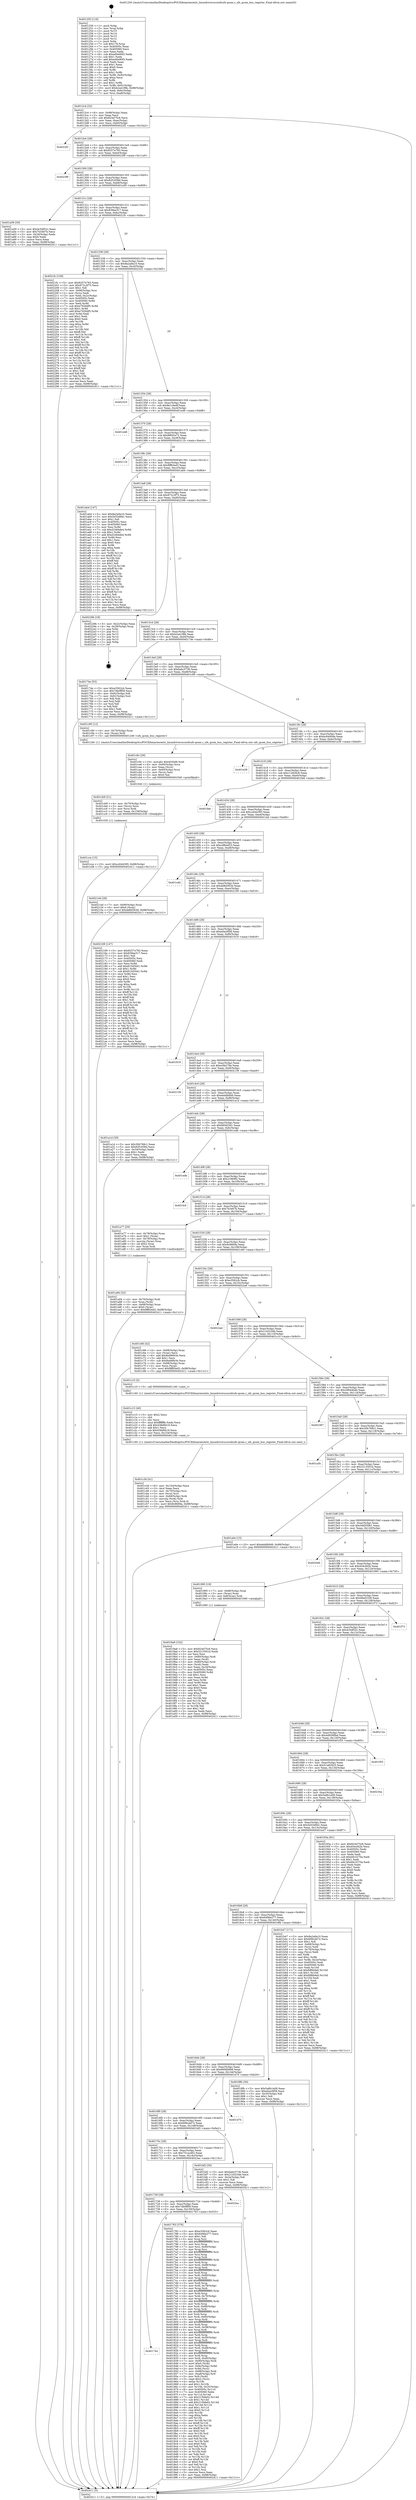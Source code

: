 digraph "0x401250" {
  label = "0x401250 (/mnt/c/Users/mathe/Desktop/tcc/POCII/binaries/extr_linuxdriversscsiufsufs-qcom.c_ufs_qcom_bus_register_Final-ollvm.out::main(0))"
  labelloc = "t"
  node[shape=record]

  Entry [label="",width=0.3,height=0.3,shape=circle,fillcolor=black,style=filled]
  "0x4012c4" [label="{
     0x4012c4 [32]\l
     | [instrs]\l
     &nbsp;&nbsp;0x4012c4 \<+6\>: mov -0x98(%rbp),%eax\l
     &nbsp;&nbsp;0x4012ca \<+2\>: mov %eax,%ecx\l
     &nbsp;&nbsp;0x4012cc \<+6\>: sub $0x824d75c6,%ecx\l
     &nbsp;&nbsp;0x4012d2 \<+6\>: mov %eax,-0xac(%rbp)\l
     &nbsp;&nbsp;0x4012d8 \<+6\>: mov %ecx,-0xb0(%rbp)\l
     &nbsp;&nbsp;0x4012de \<+6\>: je 00000000004022f2 \<main+0x10a2\>\l
  }"]
  "0x4022f2" [label="{
     0x4022f2\l
  }", style=dashed]
  "0x4012e4" [label="{
     0x4012e4 [28]\l
     | [instrs]\l
     &nbsp;&nbsp;0x4012e4 \<+5\>: jmp 00000000004012e9 \<main+0x99\>\l
     &nbsp;&nbsp;0x4012e9 \<+6\>: mov -0xac(%rbp),%eax\l
     &nbsp;&nbsp;0x4012ef \<+5\>: sub $0x8257e783,%eax\l
     &nbsp;&nbsp;0x4012f4 \<+6\>: mov %eax,-0xb4(%rbp)\l
     &nbsp;&nbsp;0x4012fa \<+6\>: je 00000000004023f9 \<main+0x11a9\>\l
  }"]
  Exit [label="",width=0.3,height=0.3,shape=circle,fillcolor=black,style=filled,peripheries=2]
  "0x4023f9" [label="{
     0x4023f9\l
  }", style=dashed]
  "0x401300" [label="{
     0x401300 [28]\l
     | [instrs]\l
     &nbsp;&nbsp;0x401300 \<+5\>: jmp 0000000000401305 \<main+0xb5\>\l
     &nbsp;&nbsp;0x401305 \<+6\>: mov -0xac(%rbp),%eax\l
     &nbsp;&nbsp;0x40130b \<+5\>: sub $0x82f1658d,%eax\l
     &nbsp;&nbsp;0x401310 \<+6\>: mov %eax,-0xb8(%rbp)\l
     &nbsp;&nbsp;0x401316 \<+6\>: je 0000000000401a59 \<main+0x809\>\l
  }"]
  "0x401cce" [label="{
     0x401cce [15]\l
     | [instrs]\l
     &nbsp;&nbsp;0x401cce \<+10\>: movl $0xcc644395,-0x98(%rbp)\l
     &nbsp;&nbsp;0x401cd8 \<+5\>: jmp 0000000000402411 \<main+0x11c1\>\l
  }"]
  "0x401a59" [label="{
     0x401a59 [30]\l
     | [instrs]\l
     &nbsp;&nbsp;0x401a59 \<+5\>: mov $0x4c5df52c,%eax\l
     &nbsp;&nbsp;0x401a5e \<+5\>: mov $0x7b3467b,%ecx\l
     &nbsp;&nbsp;0x401a63 \<+3\>: mov -0x34(%rbp),%edx\l
     &nbsp;&nbsp;0x401a66 \<+3\>: cmp $0x0,%edx\l
     &nbsp;&nbsp;0x401a69 \<+3\>: cmove %ecx,%eax\l
     &nbsp;&nbsp;0x401a6c \<+6\>: mov %eax,-0x98(%rbp)\l
     &nbsp;&nbsp;0x401a72 \<+5\>: jmp 0000000000402411 \<main+0x11c1\>\l
  }"]
  "0x40131c" [label="{
     0x40131c [28]\l
     | [instrs]\l
     &nbsp;&nbsp;0x40131c \<+5\>: jmp 0000000000401321 \<main+0xd1\>\l
     &nbsp;&nbsp;0x401321 \<+6\>: mov -0xac(%rbp),%eax\l
     &nbsp;&nbsp;0x401327 \<+5\>: sub $0x839ee317,%eax\l
     &nbsp;&nbsp;0x40132c \<+6\>: mov %eax,-0xbc(%rbp)\l
     &nbsp;&nbsp;0x401332 \<+6\>: je 00000000004021fc \<main+0xfac\>\l
  }"]
  "0x401cb9" [label="{
     0x401cb9 [21]\l
     | [instrs]\l
     &nbsp;&nbsp;0x401cb9 \<+4\>: mov -0x70(%rbp),%rcx\l
     &nbsp;&nbsp;0x401cbd \<+3\>: mov (%rcx),%rcx\l
     &nbsp;&nbsp;0x401cc0 \<+3\>: mov %rcx,%rdi\l
     &nbsp;&nbsp;0x401cc3 \<+6\>: mov %eax,-0x158(%rbp)\l
     &nbsp;&nbsp;0x401cc9 \<+5\>: call 0000000000401030 \<free@plt\>\l
     | [calls]\l
     &nbsp;&nbsp;0x401030 \{1\} (unknown)\l
  }"]
  "0x4021fc" [label="{
     0x4021fc [159]\l
     | [instrs]\l
     &nbsp;&nbsp;0x4021fc \<+5\>: mov $0x8257e783,%eax\l
     &nbsp;&nbsp;0x402201 \<+5\>: mov $0x972c3f75,%ecx\l
     &nbsp;&nbsp;0x402206 \<+2\>: mov $0x1,%dl\l
     &nbsp;&nbsp;0x402208 \<+7\>: mov -0x90(%rbp),%rsi\l
     &nbsp;&nbsp;0x40220f \<+2\>: mov (%rsi),%edi\l
     &nbsp;&nbsp;0x402211 \<+3\>: mov %edi,-0x2c(%rbp)\l
     &nbsp;&nbsp;0x402214 \<+7\>: mov 0x40505c,%edi\l
     &nbsp;&nbsp;0x40221b \<+8\>: mov 0x405060,%r8d\l
     &nbsp;&nbsp;0x402223 \<+3\>: mov %edi,%r9d\l
     &nbsp;&nbsp;0x402226 \<+7\>: sub $0xe7926df5,%r9d\l
     &nbsp;&nbsp;0x40222d \<+4\>: sub $0x1,%r9d\l
     &nbsp;&nbsp;0x402231 \<+7\>: add $0xe7926df5,%r9d\l
     &nbsp;&nbsp;0x402238 \<+4\>: imul %r9d,%edi\l
     &nbsp;&nbsp;0x40223c \<+3\>: and $0x1,%edi\l
     &nbsp;&nbsp;0x40223f \<+3\>: cmp $0x0,%edi\l
     &nbsp;&nbsp;0x402242 \<+4\>: sete %r10b\l
     &nbsp;&nbsp;0x402246 \<+4\>: cmp $0xa,%r8d\l
     &nbsp;&nbsp;0x40224a \<+4\>: setl %r11b\l
     &nbsp;&nbsp;0x40224e \<+3\>: mov %r10b,%bl\l
     &nbsp;&nbsp;0x402251 \<+3\>: xor $0xff,%bl\l
     &nbsp;&nbsp;0x402254 \<+3\>: mov %r11b,%r14b\l
     &nbsp;&nbsp;0x402257 \<+4\>: xor $0xff,%r14b\l
     &nbsp;&nbsp;0x40225b \<+3\>: xor $0x1,%dl\l
     &nbsp;&nbsp;0x40225e \<+3\>: mov %bl,%r15b\l
     &nbsp;&nbsp;0x402261 \<+4\>: and $0xff,%r15b\l
     &nbsp;&nbsp;0x402265 \<+3\>: and %dl,%r10b\l
     &nbsp;&nbsp;0x402268 \<+3\>: mov %r14b,%r12b\l
     &nbsp;&nbsp;0x40226b \<+4\>: and $0xff,%r12b\l
     &nbsp;&nbsp;0x40226f \<+3\>: and %dl,%r11b\l
     &nbsp;&nbsp;0x402272 \<+3\>: or %r10b,%r15b\l
     &nbsp;&nbsp;0x402275 \<+3\>: or %r11b,%r12b\l
     &nbsp;&nbsp;0x402278 \<+3\>: xor %r12b,%r15b\l
     &nbsp;&nbsp;0x40227b \<+3\>: or %r14b,%bl\l
     &nbsp;&nbsp;0x40227e \<+3\>: xor $0xff,%bl\l
     &nbsp;&nbsp;0x402281 \<+3\>: or $0x1,%dl\l
     &nbsp;&nbsp;0x402284 \<+2\>: and %dl,%bl\l
     &nbsp;&nbsp;0x402286 \<+3\>: or %bl,%r15b\l
     &nbsp;&nbsp;0x402289 \<+4\>: test $0x1,%r15b\l
     &nbsp;&nbsp;0x40228d \<+3\>: cmovne %ecx,%eax\l
     &nbsp;&nbsp;0x402290 \<+6\>: mov %eax,-0x98(%rbp)\l
     &nbsp;&nbsp;0x402296 \<+5\>: jmp 0000000000402411 \<main+0x11c1\>\l
  }"]
  "0x401338" [label="{
     0x401338 [28]\l
     | [instrs]\l
     &nbsp;&nbsp;0x401338 \<+5\>: jmp 000000000040133d \<main+0xed\>\l
     &nbsp;&nbsp;0x40133d \<+6\>: mov -0xac(%rbp),%eax\l
     &nbsp;&nbsp;0x401343 \<+5\>: sub $0x8a2a9a10,%eax\l
     &nbsp;&nbsp;0x401348 \<+6\>: mov %eax,-0xc0(%rbp)\l
     &nbsp;&nbsp;0x40134e \<+6\>: je 0000000000402325 \<main+0x10d5\>\l
  }"]
  "0x401c9c" [label="{
     0x401c9c [29]\l
     | [instrs]\l
     &nbsp;&nbsp;0x401c9c \<+10\>: movabs $0x4030d6,%rdi\l
     &nbsp;&nbsp;0x401ca6 \<+4\>: mov -0x60(%rbp),%rcx\l
     &nbsp;&nbsp;0x401caa \<+2\>: mov %eax,(%rcx)\l
     &nbsp;&nbsp;0x401cac \<+4\>: mov -0x60(%rbp),%rcx\l
     &nbsp;&nbsp;0x401cb0 \<+2\>: mov (%rcx),%esi\l
     &nbsp;&nbsp;0x401cb2 \<+2\>: mov $0x0,%al\l
     &nbsp;&nbsp;0x401cb4 \<+5\>: call 0000000000401040 \<printf@plt\>\l
     | [calls]\l
     &nbsp;&nbsp;0x401040 \{1\} (unknown)\l
  }"]
  "0x402325" [label="{
     0x402325\l
  }", style=dashed]
  "0x401354" [label="{
     0x401354 [28]\l
     | [instrs]\l
     &nbsp;&nbsp;0x401354 \<+5\>: jmp 0000000000401359 \<main+0x109\>\l
     &nbsp;&nbsp;0x401359 \<+6\>: mov -0xac(%rbp),%eax\l
     &nbsp;&nbsp;0x40135f \<+5\>: sub $0x8e1c6edf,%eax\l
     &nbsp;&nbsp;0x401364 \<+6\>: mov %eax,-0xc4(%rbp)\l
     &nbsp;&nbsp;0x40136a \<+6\>: je 0000000000401e48 \<main+0xbf8\>\l
  }"]
  "0x401c3d" [label="{
     0x401c3d [41]\l
     | [instrs]\l
     &nbsp;&nbsp;0x401c3d \<+6\>: mov -0x154(%rbp),%ecx\l
     &nbsp;&nbsp;0x401c43 \<+3\>: imul %eax,%ecx\l
     &nbsp;&nbsp;0x401c46 \<+4\>: mov -0x70(%rbp),%rsi\l
     &nbsp;&nbsp;0x401c4a \<+3\>: mov (%rsi),%rsi\l
     &nbsp;&nbsp;0x401c4d \<+4\>: mov -0x68(%rbp),%rdi\l
     &nbsp;&nbsp;0x401c51 \<+3\>: movslq (%rdi),%rdi\l
     &nbsp;&nbsp;0x401c54 \<+3\>: mov %ecx,(%rsi,%rdi,4)\l
     &nbsp;&nbsp;0x401c57 \<+10\>: movl $0x9c8669a,-0x98(%rbp)\l
     &nbsp;&nbsp;0x401c61 \<+5\>: jmp 0000000000402411 \<main+0x11c1\>\l
  }"]
  "0x401e48" [label="{
     0x401e48\l
  }", style=dashed]
  "0x401370" [label="{
     0x401370 [28]\l
     | [instrs]\l
     &nbsp;&nbsp;0x401370 \<+5\>: jmp 0000000000401375 \<main+0x125\>\l
     &nbsp;&nbsp;0x401375 \<+6\>: mov -0xac(%rbp),%eax\l
     &nbsp;&nbsp;0x40137b \<+5\>: sub $0x8f692a72,%eax\l
     &nbsp;&nbsp;0x401380 \<+6\>: mov %eax,-0xc8(%rbp)\l
     &nbsp;&nbsp;0x401386 \<+6\>: je 000000000040211b \<main+0xecb\>\l
  }"]
  "0x401c15" [label="{
     0x401c15 [40]\l
     | [instrs]\l
     &nbsp;&nbsp;0x401c15 \<+5\>: mov $0x2,%ecx\l
     &nbsp;&nbsp;0x401c1a \<+1\>: cltd\l
     &nbsp;&nbsp;0x401c1b \<+2\>: idiv %ecx\l
     &nbsp;&nbsp;0x401c1d \<+6\>: imul $0xfffffffe,%edx,%ecx\l
     &nbsp;&nbsp;0x401c23 \<+6\>: add $0x438d8419,%ecx\l
     &nbsp;&nbsp;0x401c29 \<+3\>: add $0x1,%ecx\l
     &nbsp;&nbsp;0x401c2c \<+6\>: sub $0x438d8419,%ecx\l
     &nbsp;&nbsp;0x401c32 \<+6\>: mov %ecx,-0x154(%rbp)\l
     &nbsp;&nbsp;0x401c38 \<+5\>: call 0000000000401160 \<next_i\>\l
     | [calls]\l
     &nbsp;&nbsp;0x401160 \{1\} (/mnt/c/Users/mathe/Desktop/tcc/POCII/binaries/extr_linuxdriversscsiufsufs-qcom.c_ufs_qcom_bus_register_Final-ollvm.out::next_i)\l
  }"]
  "0x40211b" [label="{
     0x40211b\l
  }", style=dashed]
  "0x40138c" [label="{
     0x40138c [28]\l
     | [instrs]\l
     &nbsp;&nbsp;0x40138c \<+5\>: jmp 0000000000401391 \<main+0x141\>\l
     &nbsp;&nbsp;0x401391 \<+6\>: mov -0xac(%rbp),%eax\l
     &nbsp;&nbsp;0x401397 \<+5\>: sub $0x8ff83ed3,%eax\l
     &nbsp;&nbsp;0x40139c \<+6\>: mov %eax,-0xcc(%rbp)\l
     &nbsp;&nbsp;0x4013a2 \<+6\>: je 0000000000401ab4 \<main+0x864\>\l
  }"]
  "0x401a94" [label="{
     0x401a94 [32]\l
     | [instrs]\l
     &nbsp;&nbsp;0x401a94 \<+4\>: mov -0x70(%rbp),%rdi\l
     &nbsp;&nbsp;0x401a98 \<+3\>: mov %rax,(%rdi)\l
     &nbsp;&nbsp;0x401a9b \<+4\>: mov -0x68(%rbp),%rax\l
     &nbsp;&nbsp;0x401a9f \<+6\>: movl $0x0,(%rax)\l
     &nbsp;&nbsp;0x401aa5 \<+10\>: movl $0x8ff83ed3,-0x98(%rbp)\l
     &nbsp;&nbsp;0x401aaf \<+5\>: jmp 0000000000402411 \<main+0x11c1\>\l
  }"]
  "0x401ab4" [label="{
     0x401ab4 [147]\l
     | [instrs]\l
     &nbsp;&nbsp;0x401ab4 \<+5\>: mov $0x8a2a9a10,%eax\l
     &nbsp;&nbsp;0x401ab9 \<+5\>: mov $0x5e53d9d1,%ecx\l
     &nbsp;&nbsp;0x401abe \<+2\>: mov $0x1,%dl\l
     &nbsp;&nbsp;0x401ac0 \<+7\>: mov 0x40505c,%esi\l
     &nbsp;&nbsp;0x401ac7 \<+7\>: mov 0x405060,%edi\l
     &nbsp;&nbsp;0x401ace \<+3\>: mov %esi,%r8d\l
     &nbsp;&nbsp;0x401ad1 \<+7\>: sub $0xd1b84de4,%r8d\l
     &nbsp;&nbsp;0x401ad8 \<+4\>: sub $0x1,%r8d\l
     &nbsp;&nbsp;0x401adc \<+7\>: add $0xd1b84de4,%r8d\l
     &nbsp;&nbsp;0x401ae3 \<+4\>: imul %r8d,%esi\l
     &nbsp;&nbsp;0x401ae7 \<+3\>: and $0x1,%esi\l
     &nbsp;&nbsp;0x401aea \<+3\>: cmp $0x0,%esi\l
     &nbsp;&nbsp;0x401aed \<+4\>: sete %r9b\l
     &nbsp;&nbsp;0x401af1 \<+3\>: cmp $0xa,%edi\l
     &nbsp;&nbsp;0x401af4 \<+4\>: setl %r10b\l
     &nbsp;&nbsp;0x401af8 \<+3\>: mov %r9b,%r11b\l
     &nbsp;&nbsp;0x401afb \<+4\>: xor $0xff,%r11b\l
     &nbsp;&nbsp;0x401aff \<+3\>: mov %r10b,%bl\l
     &nbsp;&nbsp;0x401b02 \<+3\>: xor $0xff,%bl\l
     &nbsp;&nbsp;0x401b05 \<+3\>: xor $0x1,%dl\l
     &nbsp;&nbsp;0x401b08 \<+3\>: mov %r11b,%r14b\l
     &nbsp;&nbsp;0x401b0b \<+4\>: and $0xff,%r14b\l
     &nbsp;&nbsp;0x401b0f \<+3\>: and %dl,%r9b\l
     &nbsp;&nbsp;0x401b12 \<+3\>: mov %bl,%r15b\l
     &nbsp;&nbsp;0x401b15 \<+4\>: and $0xff,%r15b\l
     &nbsp;&nbsp;0x401b19 \<+3\>: and %dl,%r10b\l
     &nbsp;&nbsp;0x401b1c \<+3\>: or %r9b,%r14b\l
     &nbsp;&nbsp;0x401b1f \<+3\>: or %r10b,%r15b\l
     &nbsp;&nbsp;0x401b22 \<+3\>: xor %r15b,%r14b\l
     &nbsp;&nbsp;0x401b25 \<+3\>: or %bl,%r11b\l
     &nbsp;&nbsp;0x401b28 \<+4\>: xor $0xff,%r11b\l
     &nbsp;&nbsp;0x401b2c \<+3\>: or $0x1,%dl\l
     &nbsp;&nbsp;0x401b2f \<+3\>: and %dl,%r11b\l
     &nbsp;&nbsp;0x401b32 \<+3\>: or %r11b,%r14b\l
     &nbsp;&nbsp;0x401b35 \<+4\>: test $0x1,%r14b\l
     &nbsp;&nbsp;0x401b39 \<+3\>: cmovne %ecx,%eax\l
     &nbsp;&nbsp;0x401b3c \<+6\>: mov %eax,-0x98(%rbp)\l
     &nbsp;&nbsp;0x401b42 \<+5\>: jmp 0000000000402411 \<main+0x11c1\>\l
  }"]
  "0x4013a8" [label="{
     0x4013a8 [28]\l
     | [instrs]\l
     &nbsp;&nbsp;0x4013a8 \<+5\>: jmp 00000000004013ad \<main+0x15d\>\l
     &nbsp;&nbsp;0x4013ad \<+6\>: mov -0xac(%rbp),%eax\l
     &nbsp;&nbsp;0x4013b3 \<+5\>: sub $0x972c3f75,%eax\l
     &nbsp;&nbsp;0x4013b8 \<+6\>: mov %eax,-0xd0(%rbp)\l
     &nbsp;&nbsp;0x4013be \<+6\>: je 000000000040229b \<main+0x104b\>\l
  }"]
  "0x4019a8" [label="{
     0x4019a8 [102]\l
     | [instrs]\l
     &nbsp;&nbsp;0x4019a8 \<+5\>: mov $0x824d75c6,%ecx\l
     &nbsp;&nbsp;0x4019ad \<+5\>: mov $0x3213501b,%edx\l
     &nbsp;&nbsp;0x4019b2 \<+2\>: xor %esi,%esi\l
     &nbsp;&nbsp;0x4019b4 \<+4\>: mov -0x80(%rbp),%rdi\l
     &nbsp;&nbsp;0x4019b8 \<+2\>: mov %eax,(%rdi)\l
     &nbsp;&nbsp;0x4019ba \<+4\>: mov -0x80(%rbp),%rdi\l
     &nbsp;&nbsp;0x4019be \<+2\>: mov (%rdi),%eax\l
     &nbsp;&nbsp;0x4019c0 \<+3\>: mov %eax,-0x34(%rbp)\l
     &nbsp;&nbsp;0x4019c3 \<+7\>: mov 0x40505c,%eax\l
     &nbsp;&nbsp;0x4019ca \<+8\>: mov 0x405060,%r8d\l
     &nbsp;&nbsp;0x4019d2 \<+3\>: sub $0x1,%esi\l
     &nbsp;&nbsp;0x4019d5 \<+3\>: mov %eax,%r9d\l
     &nbsp;&nbsp;0x4019d8 \<+3\>: add %esi,%r9d\l
     &nbsp;&nbsp;0x4019db \<+4\>: imul %r9d,%eax\l
     &nbsp;&nbsp;0x4019df \<+3\>: and $0x1,%eax\l
     &nbsp;&nbsp;0x4019e2 \<+3\>: cmp $0x0,%eax\l
     &nbsp;&nbsp;0x4019e5 \<+4\>: sete %r10b\l
     &nbsp;&nbsp;0x4019e9 \<+4\>: cmp $0xa,%r8d\l
     &nbsp;&nbsp;0x4019ed \<+4\>: setl %r11b\l
     &nbsp;&nbsp;0x4019f1 \<+3\>: mov %r10b,%bl\l
     &nbsp;&nbsp;0x4019f4 \<+3\>: and %r11b,%bl\l
     &nbsp;&nbsp;0x4019f7 \<+3\>: xor %r11b,%r10b\l
     &nbsp;&nbsp;0x4019fa \<+3\>: or %r10b,%bl\l
     &nbsp;&nbsp;0x4019fd \<+3\>: test $0x1,%bl\l
     &nbsp;&nbsp;0x401a00 \<+3\>: cmovne %edx,%ecx\l
     &nbsp;&nbsp;0x401a03 \<+6\>: mov %ecx,-0x98(%rbp)\l
     &nbsp;&nbsp;0x401a09 \<+5\>: jmp 0000000000402411 \<main+0x11c1\>\l
  }"]
  "0x40229b" [label="{
     0x40229b [18]\l
     | [instrs]\l
     &nbsp;&nbsp;0x40229b \<+3\>: mov -0x2c(%rbp),%eax\l
     &nbsp;&nbsp;0x40229e \<+4\>: lea -0x28(%rbp),%rsp\l
     &nbsp;&nbsp;0x4022a2 \<+1\>: pop %rbx\l
     &nbsp;&nbsp;0x4022a3 \<+2\>: pop %r12\l
     &nbsp;&nbsp;0x4022a5 \<+2\>: pop %r13\l
     &nbsp;&nbsp;0x4022a7 \<+2\>: pop %r14\l
     &nbsp;&nbsp;0x4022a9 \<+2\>: pop %r15\l
     &nbsp;&nbsp;0x4022ab \<+1\>: pop %rbp\l
     &nbsp;&nbsp;0x4022ac \<+1\>: ret\l
  }"]
  "0x4013c4" [label="{
     0x4013c4 [28]\l
     | [instrs]\l
     &nbsp;&nbsp;0x4013c4 \<+5\>: jmp 00000000004013c9 \<main+0x179\>\l
     &nbsp;&nbsp;0x4013c9 \<+6\>: mov -0xac(%rbp),%eax\l
     &nbsp;&nbsp;0x4013cf \<+5\>: sub $0xb2a41f8b,%eax\l
     &nbsp;&nbsp;0x4013d4 \<+6\>: mov %eax,-0xd4(%rbp)\l
     &nbsp;&nbsp;0x4013da \<+6\>: je 000000000040174e \<main+0x4fe\>\l
  }"]
  "0x401744" [label="{
     0x401744\l
  }", style=dashed]
  "0x40174e" [label="{
     0x40174e [53]\l
     | [instrs]\l
     &nbsp;&nbsp;0x40174e \<+5\>: mov $0xe3562cb,%eax\l
     &nbsp;&nbsp;0x401753 \<+5\>: mov $0x7db0ff59,%ecx\l
     &nbsp;&nbsp;0x401758 \<+6\>: mov -0x92(%rbp),%dl\l
     &nbsp;&nbsp;0x40175e \<+7\>: mov -0x91(%rbp),%sil\l
     &nbsp;&nbsp;0x401765 \<+3\>: mov %dl,%dil\l
     &nbsp;&nbsp;0x401768 \<+3\>: and %sil,%dil\l
     &nbsp;&nbsp;0x40176b \<+3\>: xor %sil,%dl\l
     &nbsp;&nbsp;0x40176e \<+3\>: or %dl,%dil\l
     &nbsp;&nbsp;0x401771 \<+4\>: test $0x1,%dil\l
     &nbsp;&nbsp;0x401775 \<+3\>: cmovne %ecx,%eax\l
     &nbsp;&nbsp;0x401778 \<+6\>: mov %eax,-0x98(%rbp)\l
     &nbsp;&nbsp;0x40177e \<+5\>: jmp 0000000000402411 \<main+0x11c1\>\l
  }"]
  "0x4013e0" [label="{
     0x4013e0 [28]\l
     | [instrs]\l
     &nbsp;&nbsp;0x4013e0 \<+5\>: jmp 00000000004013e5 \<main+0x195\>\l
     &nbsp;&nbsp;0x4013e5 \<+6\>: mov -0xac(%rbp),%eax\l
     &nbsp;&nbsp;0x4013eb \<+5\>: sub $0xbabc5736,%eax\l
     &nbsp;&nbsp;0x4013f0 \<+6\>: mov %eax,-0xd8(%rbp)\l
     &nbsp;&nbsp;0x4013f6 \<+6\>: je 0000000000401c90 \<main+0xa40\>\l
  }"]
  "0x402411" [label="{
     0x402411 [5]\l
     | [instrs]\l
     &nbsp;&nbsp;0x402411 \<+5\>: jmp 00000000004012c4 \<main+0x74\>\l
  }"]
  "0x401250" [label="{
     0x401250 [116]\l
     | [instrs]\l
     &nbsp;&nbsp;0x401250 \<+1\>: push %rbp\l
     &nbsp;&nbsp;0x401251 \<+3\>: mov %rsp,%rbp\l
     &nbsp;&nbsp;0x401254 \<+2\>: push %r15\l
     &nbsp;&nbsp;0x401256 \<+2\>: push %r14\l
     &nbsp;&nbsp;0x401258 \<+2\>: push %r13\l
     &nbsp;&nbsp;0x40125a \<+2\>: push %r12\l
     &nbsp;&nbsp;0x40125c \<+1\>: push %rbx\l
     &nbsp;&nbsp;0x40125d \<+7\>: sub $0x178,%rsp\l
     &nbsp;&nbsp;0x401264 \<+7\>: mov 0x40505c,%eax\l
     &nbsp;&nbsp;0x40126b \<+7\>: mov 0x405060,%ecx\l
     &nbsp;&nbsp;0x401272 \<+2\>: mov %eax,%edx\l
     &nbsp;&nbsp;0x401274 \<+6\>: sub $0xed0e90f3,%edx\l
     &nbsp;&nbsp;0x40127a \<+3\>: sub $0x1,%edx\l
     &nbsp;&nbsp;0x40127d \<+6\>: add $0xed0e90f3,%edx\l
     &nbsp;&nbsp;0x401283 \<+3\>: imul %edx,%eax\l
     &nbsp;&nbsp;0x401286 \<+3\>: and $0x1,%eax\l
     &nbsp;&nbsp;0x401289 \<+3\>: cmp $0x0,%eax\l
     &nbsp;&nbsp;0x40128c \<+4\>: sete %r8b\l
     &nbsp;&nbsp;0x401290 \<+4\>: and $0x1,%r8b\l
     &nbsp;&nbsp;0x401294 \<+7\>: mov %r8b,-0x92(%rbp)\l
     &nbsp;&nbsp;0x40129b \<+3\>: cmp $0xa,%ecx\l
     &nbsp;&nbsp;0x40129e \<+4\>: setl %r8b\l
     &nbsp;&nbsp;0x4012a2 \<+4\>: and $0x1,%r8b\l
     &nbsp;&nbsp;0x4012a6 \<+7\>: mov %r8b,-0x91(%rbp)\l
     &nbsp;&nbsp;0x4012ad \<+10\>: movl $0xb2a41f8b,-0x98(%rbp)\l
     &nbsp;&nbsp;0x4012b7 \<+6\>: mov %edi,-0x9c(%rbp)\l
     &nbsp;&nbsp;0x4012bd \<+7\>: mov %rsi,-0xa8(%rbp)\l
  }"]
  "0x401783" [label="{
     0x401783 [376]\l
     | [instrs]\l
     &nbsp;&nbsp;0x401783 \<+5\>: mov $0xe3562cb,%eax\l
     &nbsp;&nbsp;0x401788 \<+5\>: mov $0x6496e277,%ecx\l
     &nbsp;&nbsp;0x40178d \<+2\>: mov $0x1,%dl\l
     &nbsp;&nbsp;0x40178f \<+3\>: mov %rsp,%rsi\l
     &nbsp;&nbsp;0x401792 \<+4\>: add $0xfffffffffffffff0,%rsi\l
     &nbsp;&nbsp;0x401796 \<+3\>: mov %rsi,%rsp\l
     &nbsp;&nbsp;0x401799 \<+7\>: mov %rsi,-0x90(%rbp)\l
     &nbsp;&nbsp;0x4017a0 \<+3\>: mov %rsp,%rsi\l
     &nbsp;&nbsp;0x4017a3 \<+4\>: add $0xfffffffffffffff0,%rsi\l
     &nbsp;&nbsp;0x4017a7 \<+3\>: mov %rsi,%rsp\l
     &nbsp;&nbsp;0x4017aa \<+3\>: mov %rsp,%rdi\l
     &nbsp;&nbsp;0x4017ad \<+4\>: add $0xfffffffffffffff0,%rdi\l
     &nbsp;&nbsp;0x4017b1 \<+3\>: mov %rdi,%rsp\l
     &nbsp;&nbsp;0x4017b4 \<+7\>: mov %rdi,-0x88(%rbp)\l
     &nbsp;&nbsp;0x4017bb \<+3\>: mov %rsp,%rdi\l
     &nbsp;&nbsp;0x4017be \<+4\>: add $0xfffffffffffffff0,%rdi\l
     &nbsp;&nbsp;0x4017c2 \<+3\>: mov %rdi,%rsp\l
     &nbsp;&nbsp;0x4017c5 \<+4\>: mov %rdi,-0x80(%rbp)\l
     &nbsp;&nbsp;0x4017c9 \<+3\>: mov %rsp,%rdi\l
     &nbsp;&nbsp;0x4017cc \<+4\>: add $0xfffffffffffffff0,%rdi\l
     &nbsp;&nbsp;0x4017d0 \<+3\>: mov %rdi,%rsp\l
     &nbsp;&nbsp;0x4017d3 \<+4\>: mov %rdi,-0x78(%rbp)\l
     &nbsp;&nbsp;0x4017d7 \<+3\>: mov %rsp,%rdi\l
     &nbsp;&nbsp;0x4017da \<+4\>: add $0xfffffffffffffff0,%rdi\l
     &nbsp;&nbsp;0x4017de \<+3\>: mov %rdi,%rsp\l
     &nbsp;&nbsp;0x4017e1 \<+4\>: mov %rdi,-0x70(%rbp)\l
     &nbsp;&nbsp;0x4017e5 \<+3\>: mov %rsp,%rdi\l
     &nbsp;&nbsp;0x4017e8 \<+4\>: add $0xfffffffffffffff0,%rdi\l
     &nbsp;&nbsp;0x4017ec \<+3\>: mov %rdi,%rsp\l
     &nbsp;&nbsp;0x4017ef \<+4\>: mov %rdi,-0x68(%rbp)\l
     &nbsp;&nbsp;0x4017f3 \<+3\>: mov %rsp,%rdi\l
     &nbsp;&nbsp;0x4017f6 \<+4\>: add $0xfffffffffffffff0,%rdi\l
     &nbsp;&nbsp;0x4017fa \<+3\>: mov %rdi,%rsp\l
     &nbsp;&nbsp;0x4017fd \<+4\>: mov %rdi,-0x60(%rbp)\l
     &nbsp;&nbsp;0x401801 \<+3\>: mov %rsp,%rdi\l
     &nbsp;&nbsp;0x401804 \<+4\>: add $0xfffffffffffffff0,%rdi\l
     &nbsp;&nbsp;0x401808 \<+3\>: mov %rdi,%rsp\l
     &nbsp;&nbsp;0x40180b \<+4\>: mov %rdi,-0x58(%rbp)\l
     &nbsp;&nbsp;0x40180f \<+3\>: mov %rsp,%rdi\l
     &nbsp;&nbsp;0x401812 \<+4\>: add $0xfffffffffffffff0,%rdi\l
     &nbsp;&nbsp;0x401816 \<+3\>: mov %rdi,%rsp\l
     &nbsp;&nbsp;0x401819 \<+4\>: mov %rdi,-0x50(%rbp)\l
     &nbsp;&nbsp;0x40181d \<+3\>: mov %rsp,%rdi\l
     &nbsp;&nbsp;0x401820 \<+4\>: add $0xfffffffffffffff0,%rdi\l
     &nbsp;&nbsp;0x401824 \<+3\>: mov %rdi,%rsp\l
     &nbsp;&nbsp;0x401827 \<+4\>: mov %rdi,-0x48(%rbp)\l
     &nbsp;&nbsp;0x40182b \<+3\>: mov %rsp,%rdi\l
     &nbsp;&nbsp;0x40182e \<+4\>: add $0xfffffffffffffff0,%rdi\l
     &nbsp;&nbsp;0x401832 \<+3\>: mov %rdi,%rsp\l
     &nbsp;&nbsp;0x401835 \<+4\>: mov %rdi,-0x40(%rbp)\l
     &nbsp;&nbsp;0x401839 \<+7\>: mov -0x90(%rbp),%rdi\l
     &nbsp;&nbsp;0x401840 \<+6\>: movl $0x0,(%rdi)\l
     &nbsp;&nbsp;0x401846 \<+7\>: mov -0x9c(%rbp),%r8d\l
     &nbsp;&nbsp;0x40184d \<+3\>: mov %r8d,(%rsi)\l
     &nbsp;&nbsp;0x401850 \<+7\>: mov -0x88(%rbp),%rdi\l
     &nbsp;&nbsp;0x401857 \<+7\>: mov -0xa8(%rbp),%r9\l
     &nbsp;&nbsp;0x40185e \<+3\>: mov %r9,(%rdi)\l
     &nbsp;&nbsp;0x401861 \<+3\>: cmpl $0x2,(%rsi)\l
     &nbsp;&nbsp;0x401864 \<+4\>: setne %r10b\l
     &nbsp;&nbsp;0x401868 \<+4\>: and $0x1,%r10b\l
     &nbsp;&nbsp;0x40186c \<+4\>: mov %r10b,-0x35(%rbp)\l
     &nbsp;&nbsp;0x401870 \<+8\>: mov 0x40505c,%r11d\l
     &nbsp;&nbsp;0x401878 \<+7\>: mov 0x405060,%ebx\l
     &nbsp;&nbsp;0x40187f \<+3\>: mov %r11d,%r14d\l
     &nbsp;&nbsp;0x401882 \<+7\>: sub $0x215bfa02,%r14d\l
     &nbsp;&nbsp;0x401889 \<+4\>: sub $0x1,%r14d\l
     &nbsp;&nbsp;0x40188d \<+7\>: add $0x215bfa02,%r14d\l
     &nbsp;&nbsp;0x401894 \<+4\>: imul %r14d,%r11d\l
     &nbsp;&nbsp;0x401898 \<+4\>: and $0x1,%r11d\l
     &nbsp;&nbsp;0x40189c \<+4\>: cmp $0x0,%r11d\l
     &nbsp;&nbsp;0x4018a0 \<+4\>: sete %r10b\l
     &nbsp;&nbsp;0x4018a4 \<+3\>: cmp $0xa,%ebx\l
     &nbsp;&nbsp;0x4018a7 \<+4\>: setl %r15b\l
     &nbsp;&nbsp;0x4018ab \<+3\>: mov %r10b,%r12b\l
     &nbsp;&nbsp;0x4018ae \<+4\>: xor $0xff,%r12b\l
     &nbsp;&nbsp;0x4018b2 \<+3\>: mov %r15b,%r13b\l
     &nbsp;&nbsp;0x4018b5 \<+4\>: xor $0xff,%r13b\l
     &nbsp;&nbsp;0x4018b9 \<+3\>: xor $0x0,%dl\l
     &nbsp;&nbsp;0x4018bc \<+3\>: mov %r12b,%sil\l
     &nbsp;&nbsp;0x4018bf \<+4\>: and $0x0,%sil\l
     &nbsp;&nbsp;0x4018c3 \<+3\>: and %dl,%r10b\l
     &nbsp;&nbsp;0x4018c6 \<+3\>: mov %r13b,%dil\l
     &nbsp;&nbsp;0x4018c9 \<+4\>: and $0x0,%dil\l
     &nbsp;&nbsp;0x4018cd \<+3\>: and %dl,%r15b\l
     &nbsp;&nbsp;0x4018d0 \<+3\>: or %r10b,%sil\l
     &nbsp;&nbsp;0x4018d3 \<+3\>: or %r15b,%dil\l
     &nbsp;&nbsp;0x4018d6 \<+3\>: xor %dil,%sil\l
     &nbsp;&nbsp;0x4018d9 \<+3\>: or %r13b,%r12b\l
     &nbsp;&nbsp;0x4018dc \<+4\>: xor $0xff,%r12b\l
     &nbsp;&nbsp;0x4018e0 \<+3\>: or $0x0,%dl\l
     &nbsp;&nbsp;0x4018e3 \<+3\>: and %dl,%r12b\l
     &nbsp;&nbsp;0x4018e6 \<+3\>: or %r12b,%sil\l
     &nbsp;&nbsp;0x4018e9 \<+4\>: test $0x1,%sil\l
     &nbsp;&nbsp;0x4018ed \<+3\>: cmovne %ecx,%eax\l
     &nbsp;&nbsp;0x4018f0 \<+6\>: mov %eax,-0x98(%rbp)\l
     &nbsp;&nbsp;0x4018f6 \<+5\>: jmp 0000000000402411 \<main+0x11c1\>\l
  }"]
  "0x401c90" [label="{
     0x401c90 [12]\l
     | [instrs]\l
     &nbsp;&nbsp;0x401c90 \<+4\>: mov -0x70(%rbp),%rax\l
     &nbsp;&nbsp;0x401c94 \<+3\>: mov (%rax),%rdi\l
     &nbsp;&nbsp;0x401c97 \<+5\>: call 0000000000401240 \<ufs_qcom_bus_register\>\l
     | [calls]\l
     &nbsp;&nbsp;0x401240 \{1\} (/mnt/c/Users/mathe/Desktop/tcc/POCII/binaries/extr_linuxdriversscsiufsufs-qcom.c_ufs_qcom_bus_register_Final-ollvm.out::ufs_qcom_bus_register)\l
  }"]
  "0x4013fc" [label="{
     0x4013fc [28]\l
     | [instrs]\l
     &nbsp;&nbsp;0x4013fc \<+5\>: jmp 0000000000401401 \<main+0x1b1\>\l
     &nbsp;&nbsp;0x401401 \<+6\>: mov -0xac(%rbp),%eax\l
     &nbsp;&nbsp;0x401407 \<+5\>: sub $0xbc8490de,%eax\l
     &nbsp;&nbsp;0x40140c \<+6\>: mov %eax,-0xdc(%rbp)\l
     &nbsp;&nbsp;0x401412 \<+6\>: je 0000000000401e39 \<main+0xbe9\>\l
  }"]
  "0x401728" [label="{
     0x401728 [28]\l
     | [instrs]\l
     &nbsp;&nbsp;0x401728 \<+5\>: jmp 000000000040172d \<main+0x4dd\>\l
     &nbsp;&nbsp;0x40172d \<+6\>: mov -0xac(%rbp),%eax\l
     &nbsp;&nbsp;0x401733 \<+5\>: sub $0x7db0ff59,%eax\l
     &nbsp;&nbsp;0x401738 \<+6\>: mov %eax,-0x150(%rbp)\l
     &nbsp;&nbsp;0x40173e \<+6\>: je 0000000000401783 \<main+0x533\>\l
  }"]
  "0x401e39" [label="{
     0x401e39\l
  }", style=dashed]
  "0x401418" [label="{
     0x401418 [28]\l
     | [instrs]\l
     &nbsp;&nbsp;0x401418 \<+5\>: jmp 000000000040141d \<main+0x1cd\>\l
     &nbsp;&nbsp;0x40141d \<+6\>: mov -0xac(%rbp),%eax\l
     &nbsp;&nbsp;0x401423 \<+5\>: sub $0xc1282bc6,%eax\l
     &nbsp;&nbsp;0x401428 \<+6\>: mov %eax,-0xe0(%rbp)\l
     &nbsp;&nbsp;0x40142e \<+6\>: je 0000000000401feb \<main+0xd9b\>\l
  }"]
  "0x4023ac" [label="{
     0x4023ac\l
  }", style=dashed]
  "0x401feb" [label="{
     0x401feb\l
  }", style=dashed]
  "0x401434" [label="{
     0x401434 [28]\l
     | [instrs]\l
     &nbsp;&nbsp;0x401434 \<+5\>: jmp 0000000000401439 \<main+0x1e9\>\l
     &nbsp;&nbsp;0x401439 \<+6\>: mov -0xac(%rbp),%eax\l
     &nbsp;&nbsp;0x40143f \<+5\>: sub $0xcc644395,%eax\l
     &nbsp;&nbsp;0x401444 \<+6\>: mov %eax,-0xe4(%rbp)\l
     &nbsp;&nbsp;0x40144a \<+6\>: je 000000000040214d \<main+0xefd\>\l
  }"]
  "0x40170c" [label="{
     0x40170c [28]\l
     | [instrs]\l
     &nbsp;&nbsp;0x40170c \<+5\>: jmp 0000000000401711 \<main+0x4c1\>\l
     &nbsp;&nbsp;0x401711 \<+6\>: mov -0xac(%rbp),%eax\l
     &nbsp;&nbsp;0x401717 \<+5\>: sub $0x751ac462,%eax\l
     &nbsp;&nbsp;0x40171c \<+6\>: mov %eax,-0x14c(%rbp)\l
     &nbsp;&nbsp;0x401722 \<+6\>: je 00000000004023ac \<main+0x115c\>\l
  }"]
  "0x40214d" [label="{
     0x40214d [28]\l
     | [instrs]\l
     &nbsp;&nbsp;0x40214d \<+7\>: mov -0x90(%rbp),%rax\l
     &nbsp;&nbsp;0x402154 \<+6\>: movl $0x0,(%rax)\l
     &nbsp;&nbsp;0x40215a \<+10\>: movl $0xdd8d363d,-0x98(%rbp)\l
     &nbsp;&nbsp;0x402164 \<+5\>: jmp 0000000000402411 \<main+0x11c1\>\l
  }"]
  "0x401450" [label="{
     0x401450 [28]\l
     | [instrs]\l
     &nbsp;&nbsp;0x401450 \<+5\>: jmp 0000000000401455 \<main+0x205\>\l
     &nbsp;&nbsp;0x401455 \<+6\>: mov -0xac(%rbp),%eax\l
     &nbsp;&nbsp;0x40145b \<+5\>: sub $0xcdfb4d23,%eax\l
     &nbsp;&nbsp;0x401460 \<+6\>: mov %eax,-0xe8(%rbp)\l
     &nbsp;&nbsp;0x401466 \<+6\>: je 0000000000401cdd \<main+0xa8d\>\l
  }"]
  "0x401bf2" [label="{
     0x401bf2 [30]\l
     | [instrs]\l
     &nbsp;&nbsp;0x401bf2 \<+5\>: mov $0xbabc5736,%eax\l
     &nbsp;&nbsp;0x401bf7 \<+5\>: mov $0x21d3234b,%ecx\l
     &nbsp;&nbsp;0x401bfc \<+3\>: mov -0x2e(%rbp),%dl\l
     &nbsp;&nbsp;0x401bff \<+3\>: test $0x1,%dl\l
     &nbsp;&nbsp;0x401c02 \<+3\>: cmovne %ecx,%eax\l
     &nbsp;&nbsp;0x401c05 \<+6\>: mov %eax,-0x98(%rbp)\l
     &nbsp;&nbsp;0x401c0b \<+5\>: jmp 0000000000402411 \<main+0x11c1\>\l
  }"]
  "0x401cdd" [label="{
     0x401cdd\l
  }", style=dashed]
  "0x40146c" [label="{
     0x40146c [28]\l
     | [instrs]\l
     &nbsp;&nbsp;0x40146c \<+5\>: jmp 0000000000401471 \<main+0x221\>\l
     &nbsp;&nbsp;0x401471 \<+6\>: mov -0xac(%rbp),%eax\l
     &nbsp;&nbsp;0x401477 \<+5\>: sub $0xdd8d363d,%eax\l
     &nbsp;&nbsp;0x40147c \<+6\>: mov %eax,-0xec(%rbp)\l
     &nbsp;&nbsp;0x401482 \<+6\>: je 0000000000402169 \<main+0xf19\>\l
  }"]
  "0x4016f0" [label="{
     0x4016f0 [28]\l
     | [instrs]\l
     &nbsp;&nbsp;0x4016f0 \<+5\>: jmp 00000000004016f5 \<main+0x4a5\>\l
     &nbsp;&nbsp;0x4016f5 \<+6\>: mov -0xac(%rbp),%eax\l
     &nbsp;&nbsp;0x4016fb \<+5\>: sub $0x699cdd72,%eax\l
     &nbsp;&nbsp;0x401700 \<+6\>: mov %eax,-0x148(%rbp)\l
     &nbsp;&nbsp;0x401706 \<+6\>: je 0000000000401bf2 \<main+0x9a2\>\l
  }"]
  "0x402169" [label="{
     0x402169 [147]\l
     | [instrs]\l
     &nbsp;&nbsp;0x402169 \<+5\>: mov $0x8257e783,%eax\l
     &nbsp;&nbsp;0x40216e \<+5\>: mov $0x839ee317,%ecx\l
     &nbsp;&nbsp;0x402173 \<+2\>: mov $0x1,%dl\l
     &nbsp;&nbsp;0x402175 \<+7\>: mov 0x40505c,%esi\l
     &nbsp;&nbsp;0x40217c \<+7\>: mov 0x405060,%edi\l
     &nbsp;&nbsp;0x402183 \<+3\>: mov %esi,%r8d\l
     &nbsp;&nbsp;0x402186 \<+7\>: add $0x815450d1,%r8d\l
     &nbsp;&nbsp;0x40218d \<+4\>: sub $0x1,%r8d\l
     &nbsp;&nbsp;0x402191 \<+7\>: sub $0x815450d1,%r8d\l
     &nbsp;&nbsp;0x402198 \<+4\>: imul %r8d,%esi\l
     &nbsp;&nbsp;0x40219c \<+3\>: and $0x1,%esi\l
     &nbsp;&nbsp;0x40219f \<+3\>: cmp $0x0,%esi\l
     &nbsp;&nbsp;0x4021a2 \<+4\>: sete %r9b\l
     &nbsp;&nbsp;0x4021a6 \<+3\>: cmp $0xa,%edi\l
     &nbsp;&nbsp;0x4021a9 \<+4\>: setl %r10b\l
     &nbsp;&nbsp;0x4021ad \<+3\>: mov %r9b,%r11b\l
     &nbsp;&nbsp;0x4021b0 \<+4\>: xor $0xff,%r11b\l
     &nbsp;&nbsp;0x4021b4 \<+3\>: mov %r10b,%bl\l
     &nbsp;&nbsp;0x4021b7 \<+3\>: xor $0xff,%bl\l
     &nbsp;&nbsp;0x4021ba \<+3\>: xor $0x1,%dl\l
     &nbsp;&nbsp;0x4021bd \<+3\>: mov %r11b,%r14b\l
     &nbsp;&nbsp;0x4021c0 \<+4\>: and $0xff,%r14b\l
     &nbsp;&nbsp;0x4021c4 \<+3\>: and %dl,%r9b\l
     &nbsp;&nbsp;0x4021c7 \<+3\>: mov %bl,%r15b\l
     &nbsp;&nbsp;0x4021ca \<+4\>: and $0xff,%r15b\l
     &nbsp;&nbsp;0x4021ce \<+3\>: and %dl,%r10b\l
     &nbsp;&nbsp;0x4021d1 \<+3\>: or %r9b,%r14b\l
     &nbsp;&nbsp;0x4021d4 \<+3\>: or %r10b,%r15b\l
     &nbsp;&nbsp;0x4021d7 \<+3\>: xor %r15b,%r14b\l
     &nbsp;&nbsp;0x4021da \<+3\>: or %bl,%r11b\l
     &nbsp;&nbsp;0x4021dd \<+4\>: xor $0xff,%r11b\l
     &nbsp;&nbsp;0x4021e1 \<+3\>: or $0x1,%dl\l
     &nbsp;&nbsp;0x4021e4 \<+3\>: and %dl,%r11b\l
     &nbsp;&nbsp;0x4021e7 \<+3\>: or %r11b,%r14b\l
     &nbsp;&nbsp;0x4021ea \<+4\>: test $0x1,%r14b\l
     &nbsp;&nbsp;0x4021ee \<+3\>: cmovne %ecx,%eax\l
     &nbsp;&nbsp;0x4021f1 \<+6\>: mov %eax,-0x98(%rbp)\l
     &nbsp;&nbsp;0x4021f7 \<+5\>: jmp 0000000000402411 \<main+0x11c1\>\l
  }"]
  "0x401488" [label="{
     0x401488 [28]\l
     | [instrs]\l
     &nbsp;&nbsp;0x401488 \<+5\>: jmp 000000000040148d \<main+0x23d\>\l
     &nbsp;&nbsp;0x40148d \<+6\>: mov -0xac(%rbp),%eax\l
     &nbsp;&nbsp;0x401493 \<+5\>: sub $0xe0ac0f58,%eax\l
     &nbsp;&nbsp;0x401498 \<+6\>: mov %eax,-0xf0(%rbp)\l
     &nbsp;&nbsp;0x40149e \<+6\>: je 0000000000401919 \<main+0x6c9\>\l
  }"]
  "0x401d70" [label="{
     0x401d70\l
  }", style=dashed]
  "0x401919" [label="{
     0x401919\l
  }", style=dashed]
  "0x4014a4" [label="{
     0x4014a4 [28]\l
     | [instrs]\l
     &nbsp;&nbsp;0x4014a4 \<+5\>: jmp 00000000004014a9 \<main+0x259\>\l
     &nbsp;&nbsp;0x4014a9 \<+6\>: mov -0xac(%rbp),%eax\l
     &nbsp;&nbsp;0x4014af \<+5\>: sub $0xe3fe276e,%eax\l
     &nbsp;&nbsp;0x4014b4 \<+6\>: mov %eax,-0xf4(%rbp)\l
     &nbsp;&nbsp;0x4014ba \<+6\>: je 0000000000402139 \<main+0xee9\>\l
  }"]
  "0x4016d4" [label="{
     0x4016d4 [28]\l
     | [instrs]\l
     &nbsp;&nbsp;0x4016d4 \<+5\>: jmp 00000000004016d9 \<main+0x489\>\l
     &nbsp;&nbsp;0x4016d9 \<+6\>: mov -0xac(%rbp),%eax\l
     &nbsp;&nbsp;0x4016df \<+5\>: sub $0x6606b668,%eax\l
     &nbsp;&nbsp;0x4016e4 \<+6\>: mov %eax,-0x144(%rbp)\l
     &nbsp;&nbsp;0x4016ea \<+6\>: je 0000000000401d70 \<main+0xb20\>\l
  }"]
  "0x402139" [label="{
     0x402139\l
  }", style=dashed]
  "0x4014c0" [label="{
     0x4014c0 [28]\l
     | [instrs]\l
     &nbsp;&nbsp;0x4014c0 \<+5\>: jmp 00000000004014c5 \<main+0x275\>\l
     &nbsp;&nbsp;0x4014c5 \<+6\>: mov -0xac(%rbp),%eax\l
     &nbsp;&nbsp;0x4014cb \<+5\>: sub $0xebddb949,%eax\l
     &nbsp;&nbsp;0x4014d0 \<+6\>: mov %eax,-0xf8(%rbp)\l
     &nbsp;&nbsp;0x4014d6 \<+6\>: je 0000000000401a1d \<main+0x7cd\>\l
  }"]
  "0x4018fb" [label="{
     0x4018fb [30]\l
     | [instrs]\l
     &nbsp;&nbsp;0x4018fb \<+5\>: mov $0x5a8b1e09,%eax\l
     &nbsp;&nbsp;0x401900 \<+5\>: mov $0xe0ac0f58,%ecx\l
     &nbsp;&nbsp;0x401905 \<+3\>: mov -0x35(%rbp),%dl\l
     &nbsp;&nbsp;0x401908 \<+3\>: test $0x1,%dl\l
     &nbsp;&nbsp;0x40190b \<+3\>: cmovne %ecx,%eax\l
     &nbsp;&nbsp;0x40190e \<+6\>: mov %eax,-0x98(%rbp)\l
     &nbsp;&nbsp;0x401914 \<+5\>: jmp 0000000000402411 \<main+0x11c1\>\l
  }"]
  "0x401a1d" [label="{
     0x401a1d [30]\l
     | [instrs]\l
     &nbsp;&nbsp;0x401a1d \<+5\>: mov $0x30b768c1,%eax\l
     &nbsp;&nbsp;0x401a22 \<+5\>: mov $0x82f1658d,%ecx\l
     &nbsp;&nbsp;0x401a27 \<+3\>: mov -0x34(%rbp),%edx\l
     &nbsp;&nbsp;0x401a2a \<+3\>: cmp $0x1,%edx\l
     &nbsp;&nbsp;0x401a2d \<+3\>: cmovl %ecx,%eax\l
     &nbsp;&nbsp;0x401a30 \<+6\>: mov %eax,-0x98(%rbp)\l
     &nbsp;&nbsp;0x401a36 \<+5\>: jmp 0000000000402411 \<main+0x11c1\>\l
  }"]
  "0x4014dc" [label="{
     0x4014dc [28]\l
     | [instrs]\l
     &nbsp;&nbsp;0x4014dc \<+5\>: jmp 00000000004014e1 \<main+0x291\>\l
     &nbsp;&nbsp;0x4014e1 \<+6\>: mov -0xac(%rbp),%eax\l
     &nbsp;&nbsp;0x4014e7 \<+5\>: sub $0xfd0403d1,%eax\l
     &nbsp;&nbsp;0x4014ec \<+6\>: mov %eax,-0xfc(%rbp)\l
     &nbsp;&nbsp;0x4014f2 \<+6\>: je 0000000000401edb \<main+0xc8b\>\l
  }"]
  "0x4016b8" [label="{
     0x4016b8 [28]\l
     | [instrs]\l
     &nbsp;&nbsp;0x4016b8 \<+5\>: jmp 00000000004016bd \<main+0x46d\>\l
     &nbsp;&nbsp;0x4016bd \<+6\>: mov -0xac(%rbp),%eax\l
     &nbsp;&nbsp;0x4016c3 \<+5\>: sub $0x6496e277,%eax\l
     &nbsp;&nbsp;0x4016c8 \<+6\>: mov %eax,-0x140(%rbp)\l
     &nbsp;&nbsp;0x4016ce \<+6\>: je 00000000004018fb \<main+0x6ab\>\l
  }"]
  "0x401edb" [label="{
     0x401edb\l
  }", style=dashed]
  "0x4014f8" [label="{
     0x4014f8 [28]\l
     | [instrs]\l
     &nbsp;&nbsp;0x4014f8 \<+5\>: jmp 00000000004014fd \<main+0x2ad\>\l
     &nbsp;&nbsp;0x4014fd \<+6\>: mov -0xac(%rbp),%eax\l
     &nbsp;&nbsp;0x401503 \<+5\>: sub $0x21869f2,%eax\l
     &nbsp;&nbsp;0x401508 \<+6\>: mov %eax,-0x100(%rbp)\l
     &nbsp;&nbsp;0x40150e \<+6\>: je 0000000000401fc9 \<main+0xd79\>\l
  }"]
  "0x401b47" [label="{
     0x401b47 [171]\l
     | [instrs]\l
     &nbsp;&nbsp;0x401b47 \<+5\>: mov $0x8a2a9a10,%eax\l
     &nbsp;&nbsp;0x401b4c \<+5\>: mov $0x699cdd72,%ecx\l
     &nbsp;&nbsp;0x401b51 \<+2\>: mov $0x1,%dl\l
     &nbsp;&nbsp;0x401b53 \<+4\>: mov -0x68(%rbp),%rsi\l
     &nbsp;&nbsp;0x401b57 \<+2\>: mov (%rsi),%edi\l
     &nbsp;&nbsp;0x401b59 \<+4\>: mov -0x78(%rbp),%rsi\l
     &nbsp;&nbsp;0x401b5d \<+2\>: cmp (%rsi),%edi\l
     &nbsp;&nbsp;0x401b5f \<+4\>: setl %r8b\l
     &nbsp;&nbsp;0x401b63 \<+4\>: and $0x1,%r8b\l
     &nbsp;&nbsp;0x401b67 \<+4\>: mov %r8b,-0x2e(%rbp)\l
     &nbsp;&nbsp;0x401b6b \<+7\>: mov 0x40505c,%edi\l
     &nbsp;&nbsp;0x401b72 \<+8\>: mov 0x405060,%r9d\l
     &nbsp;&nbsp;0x401b7a \<+3\>: mov %edi,%r10d\l
     &nbsp;&nbsp;0x401b7d \<+7\>: sub $0xfdf6b9a0,%r10d\l
     &nbsp;&nbsp;0x401b84 \<+4\>: sub $0x1,%r10d\l
     &nbsp;&nbsp;0x401b88 \<+7\>: add $0xfdf6b9a0,%r10d\l
     &nbsp;&nbsp;0x401b8f \<+4\>: imul %r10d,%edi\l
     &nbsp;&nbsp;0x401b93 \<+3\>: and $0x1,%edi\l
     &nbsp;&nbsp;0x401b96 \<+3\>: cmp $0x0,%edi\l
     &nbsp;&nbsp;0x401b99 \<+4\>: sete %r8b\l
     &nbsp;&nbsp;0x401b9d \<+4\>: cmp $0xa,%r9d\l
     &nbsp;&nbsp;0x401ba1 \<+4\>: setl %r11b\l
     &nbsp;&nbsp;0x401ba5 \<+3\>: mov %r8b,%bl\l
     &nbsp;&nbsp;0x401ba8 \<+3\>: xor $0xff,%bl\l
     &nbsp;&nbsp;0x401bab \<+3\>: mov %r11b,%r14b\l
     &nbsp;&nbsp;0x401bae \<+4\>: xor $0xff,%r14b\l
     &nbsp;&nbsp;0x401bb2 \<+3\>: xor $0x1,%dl\l
     &nbsp;&nbsp;0x401bb5 \<+3\>: mov %bl,%r15b\l
     &nbsp;&nbsp;0x401bb8 \<+4\>: and $0xff,%r15b\l
     &nbsp;&nbsp;0x401bbc \<+3\>: and %dl,%r8b\l
     &nbsp;&nbsp;0x401bbf \<+3\>: mov %r14b,%r12b\l
     &nbsp;&nbsp;0x401bc2 \<+4\>: and $0xff,%r12b\l
     &nbsp;&nbsp;0x401bc6 \<+3\>: and %dl,%r11b\l
     &nbsp;&nbsp;0x401bc9 \<+3\>: or %r8b,%r15b\l
     &nbsp;&nbsp;0x401bcc \<+3\>: or %r11b,%r12b\l
     &nbsp;&nbsp;0x401bcf \<+3\>: xor %r12b,%r15b\l
     &nbsp;&nbsp;0x401bd2 \<+3\>: or %r14b,%bl\l
     &nbsp;&nbsp;0x401bd5 \<+3\>: xor $0xff,%bl\l
     &nbsp;&nbsp;0x401bd8 \<+3\>: or $0x1,%dl\l
     &nbsp;&nbsp;0x401bdb \<+2\>: and %dl,%bl\l
     &nbsp;&nbsp;0x401bdd \<+3\>: or %bl,%r15b\l
     &nbsp;&nbsp;0x401be0 \<+4\>: test $0x1,%r15b\l
     &nbsp;&nbsp;0x401be4 \<+3\>: cmovne %ecx,%eax\l
     &nbsp;&nbsp;0x401be7 \<+6\>: mov %eax,-0x98(%rbp)\l
     &nbsp;&nbsp;0x401bed \<+5\>: jmp 0000000000402411 \<main+0x11c1\>\l
  }"]
  "0x401fc9" [label="{
     0x401fc9\l
  }", style=dashed]
  "0x401514" [label="{
     0x401514 [28]\l
     | [instrs]\l
     &nbsp;&nbsp;0x401514 \<+5\>: jmp 0000000000401519 \<main+0x2c9\>\l
     &nbsp;&nbsp;0x401519 \<+6\>: mov -0xac(%rbp),%eax\l
     &nbsp;&nbsp;0x40151f \<+5\>: sub $0x7b3467b,%eax\l
     &nbsp;&nbsp;0x401524 \<+6\>: mov %eax,-0x104(%rbp)\l
     &nbsp;&nbsp;0x40152a \<+6\>: je 0000000000401a77 \<main+0x827\>\l
  }"]
  "0x40169c" [label="{
     0x40169c [28]\l
     | [instrs]\l
     &nbsp;&nbsp;0x40169c \<+5\>: jmp 00000000004016a1 \<main+0x451\>\l
     &nbsp;&nbsp;0x4016a1 \<+6\>: mov -0xac(%rbp),%eax\l
     &nbsp;&nbsp;0x4016a7 \<+5\>: sub $0x5e53d9d1,%eax\l
     &nbsp;&nbsp;0x4016ac \<+6\>: mov %eax,-0x13c(%rbp)\l
     &nbsp;&nbsp;0x4016b2 \<+6\>: je 0000000000401b47 \<main+0x8f7\>\l
  }"]
  "0x401a77" [label="{
     0x401a77 [29]\l
     | [instrs]\l
     &nbsp;&nbsp;0x401a77 \<+4\>: mov -0x78(%rbp),%rax\l
     &nbsp;&nbsp;0x401a7b \<+6\>: movl $0x1,(%rax)\l
     &nbsp;&nbsp;0x401a81 \<+4\>: mov -0x78(%rbp),%rax\l
     &nbsp;&nbsp;0x401a85 \<+3\>: movslq (%rax),%rax\l
     &nbsp;&nbsp;0x401a88 \<+4\>: shl $0x2,%rax\l
     &nbsp;&nbsp;0x401a8c \<+3\>: mov %rax,%rdi\l
     &nbsp;&nbsp;0x401a8f \<+5\>: call 0000000000401050 \<malloc@plt\>\l
     | [calls]\l
     &nbsp;&nbsp;0x401050 \{1\} (unknown)\l
  }"]
  "0x401530" [label="{
     0x401530 [28]\l
     | [instrs]\l
     &nbsp;&nbsp;0x401530 \<+5\>: jmp 0000000000401535 \<main+0x2e5\>\l
     &nbsp;&nbsp;0x401535 \<+6\>: mov -0xac(%rbp),%eax\l
     &nbsp;&nbsp;0x40153b \<+5\>: sub $0x9c8669a,%eax\l
     &nbsp;&nbsp;0x401540 \<+6\>: mov %eax,-0x108(%rbp)\l
     &nbsp;&nbsp;0x401546 \<+6\>: je 0000000000401c66 \<main+0xa16\>\l
  }"]
  "0x40193a" [label="{
     0x40193a [91]\l
     | [instrs]\l
     &nbsp;&nbsp;0x40193a \<+5\>: mov $0x824d75c6,%eax\l
     &nbsp;&nbsp;0x40193f \<+5\>: mov $0x454cf42b,%ecx\l
     &nbsp;&nbsp;0x401944 \<+7\>: mov 0x40505c,%edx\l
     &nbsp;&nbsp;0x40194b \<+7\>: mov 0x405060,%esi\l
     &nbsp;&nbsp;0x401952 \<+2\>: mov %edx,%edi\l
     &nbsp;&nbsp;0x401954 \<+6\>: sub $0xb9c3270a,%edi\l
     &nbsp;&nbsp;0x40195a \<+3\>: sub $0x1,%edi\l
     &nbsp;&nbsp;0x40195d \<+6\>: add $0xb9c3270a,%edi\l
     &nbsp;&nbsp;0x401963 \<+3\>: imul %edi,%edx\l
     &nbsp;&nbsp;0x401966 \<+3\>: and $0x1,%edx\l
     &nbsp;&nbsp;0x401969 \<+3\>: cmp $0x0,%edx\l
     &nbsp;&nbsp;0x40196c \<+4\>: sete %r8b\l
     &nbsp;&nbsp;0x401970 \<+3\>: cmp $0xa,%esi\l
     &nbsp;&nbsp;0x401973 \<+4\>: setl %r9b\l
     &nbsp;&nbsp;0x401977 \<+3\>: mov %r8b,%r10b\l
     &nbsp;&nbsp;0x40197a \<+3\>: and %r9b,%r10b\l
     &nbsp;&nbsp;0x40197d \<+3\>: xor %r9b,%r8b\l
     &nbsp;&nbsp;0x401980 \<+3\>: or %r8b,%r10b\l
     &nbsp;&nbsp;0x401983 \<+4\>: test $0x1,%r10b\l
     &nbsp;&nbsp;0x401987 \<+3\>: cmovne %ecx,%eax\l
     &nbsp;&nbsp;0x40198a \<+6\>: mov %eax,-0x98(%rbp)\l
     &nbsp;&nbsp;0x401990 \<+5\>: jmp 0000000000402411 \<main+0x11c1\>\l
  }"]
  "0x401c66" [label="{
     0x401c66 [42]\l
     | [instrs]\l
     &nbsp;&nbsp;0x401c66 \<+4\>: mov -0x68(%rbp),%rax\l
     &nbsp;&nbsp;0x401c6a \<+2\>: mov (%rax),%ecx\l
     &nbsp;&nbsp;0x401c6c \<+6\>: add $0x8a489b3e,%ecx\l
     &nbsp;&nbsp;0x401c72 \<+3\>: add $0x1,%ecx\l
     &nbsp;&nbsp;0x401c75 \<+6\>: sub $0x8a489b3e,%ecx\l
     &nbsp;&nbsp;0x401c7b \<+4\>: mov -0x68(%rbp),%rax\l
     &nbsp;&nbsp;0x401c7f \<+2\>: mov %ecx,(%rax)\l
     &nbsp;&nbsp;0x401c81 \<+10\>: movl $0x8ff83ed3,-0x98(%rbp)\l
     &nbsp;&nbsp;0x401c8b \<+5\>: jmp 0000000000402411 \<main+0x11c1\>\l
  }"]
  "0x40154c" [label="{
     0x40154c [28]\l
     | [instrs]\l
     &nbsp;&nbsp;0x40154c \<+5\>: jmp 0000000000401551 \<main+0x301\>\l
     &nbsp;&nbsp;0x401551 \<+6\>: mov -0xac(%rbp),%eax\l
     &nbsp;&nbsp;0x401557 \<+5\>: sub $0xe3562cb,%eax\l
     &nbsp;&nbsp;0x40155c \<+6\>: mov %eax,-0x10c(%rbp)\l
     &nbsp;&nbsp;0x401562 \<+6\>: je 00000000004022ad \<main+0x105d\>\l
  }"]
  "0x401680" [label="{
     0x401680 [28]\l
     | [instrs]\l
     &nbsp;&nbsp;0x401680 \<+5\>: jmp 0000000000401685 \<main+0x435\>\l
     &nbsp;&nbsp;0x401685 \<+6\>: mov -0xac(%rbp),%eax\l
     &nbsp;&nbsp;0x40168b \<+5\>: sub $0x5a8b1e09,%eax\l
     &nbsp;&nbsp;0x401690 \<+6\>: mov %eax,-0x138(%rbp)\l
     &nbsp;&nbsp;0x401696 \<+6\>: je 000000000040193a \<main+0x6ea\>\l
  }"]
  "0x4022ad" [label="{
     0x4022ad\l
  }", style=dashed]
  "0x401568" [label="{
     0x401568 [28]\l
     | [instrs]\l
     &nbsp;&nbsp;0x401568 \<+5\>: jmp 000000000040156d \<main+0x31d\>\l
     &nbsp;&nbsp;0x40156d \<+6\>: mov -0xac(%rbp),%eax\l
     &nbsp;&nbsp;0x401573 \<+5\>: sub $0x21d3234b,%eax\l
     &nbsp;&nbsp;0x401578 \<+6\>: mov %eax,-0x110(%rbp)\l
     &nbsp;&nbsp;0x40157e \<+6\>: je 0000000000401c10 \<main+0x9c0\>\l
  }"]
  "0x40234a" [label="{
     0x40234a\l
  }", style=dashed]
  "0x401c10" [label="{
     0x401c10 [5]\l
     | [instrs]\l
     &nbsp;&nbsp;0x401c10 \<+5\>: call 0000000000401160 \<next_i\>\l
     | [calls]\l
     &nbsp;&nbsp;0x401160 \{1\} (/mnt/c/Users/mathe/Desktop/tcc/POCII/binaries/extr_linuxdriversscsiufsufs-qcom.c_ufs_qcom_bus_register_Final-ollvm.out::next_i)\l
  }"]
  "0x401584" [label="{
     0x401584 [28]\l
     | [instrs]\l
     &nbsp;&nbsp;0x401584 \<+5\>: jmp 0000000000401589 \<main+0x339\>\l
     &nbsp;&nbsp;0x401589 \<+6\>: mov -0xac(%rbp),%eax\l
     &nbsp;&nbsp;0x40158f \<+5\>: sub $0x29844b4b,%eax\l
     &nbsp;&nbsp;0x401594 \<+6\>: mov %eax,-0x114(%rbp)\l
     &nbsp;&nbsp;0x40159a \<+6\>: je 0000000000402387 \<main+0x1137\>\l
  }"]
  "0x401664" [label="{
     0x401664 [28]\l
     | [instrs]\l
     &nbsp;&nbsp;0x401664 \<+5\>: jmp 0000000000401669 \<main+0x419\>\l
     &nbsp;&nbsp;0x401669 \<+6\>: mov -0xac(%rbp),%eax\l
     &nbsp;&nbsp;0x40166f \<+5\>: sub $0x51a82925,%eax\l
     &nbsp;&nbsp;0x401674 \<+6\>: mov %eax,-0x134(%rbp)\l
     &nbsp;&nbsp;0x40167a \<+6\>: je 000000000040234a \<main+0x10fa\>\l
  }"]
  "0x402387" [label="{
     0x402387\l
  }", style=dashed]
  "0x4015a0" [label="{
     0x4015a0 [28]\l
     | [instrs]\l
     &nbsp;&nbsp;0x4015a0 \<+5\>: jmp 00000000004015a5 \<main+0x355\>\l
     &nbsp;&nbsp;0x4015a5 \<+6\>: mov -0xac(%rbp),%eax\l
     &nbsp;&nbsp;0x4015ab \<+5\>: sub $0x30b768c1,%eax\l
     &nbsp;&nbsp;0x4015b0 \<+6\>: mov %eax,-0x118(%rbp)\l
     &nbsp;&nbsp;0x4015b6 \<+6\>: je 0000000000401a3b \<main+0x7eb\>\l
  }"]
  "0x401f55" [label="{
     0x401f55\l
  }", style=dashed]
  "0x401a3b" [label="{
     0x401a3b\l
  }", style=dashed]
  "0x4015bc" [label="{
     0x4015bc [28]\l
     | [instrs]\l
     &nbsp;&nbsp;0x4015bc \<+5\>: jmp 00000000004015c1 \<main+0x371\>\l
     &nbsp;&nbsp;0x4015c1 \<+6\>: mov -0xac(%rbp),%eax\l
     &nbsp;&nbsp;0x4015c7 \<+5\>: sub $0x3213501b,%eax\l
     &nbsp;&nbsp;0x4015cc \<+6\>: mov %eax,-0x11c(%rbp)\l
     &nbsp;&nbsp;0x4015d2 \<+6\>: je 0000000000401a0e \<main+0x7be\>\l
  }"]
  "0x401648" [label="{
     0x401648 [28]\l
     | [instrs]\l
     &nbsp;&nbsp;0x401648 \<+5\>: jmp 000000000040164d \<main+0x3fd\>\l
     &nbsp;&nbsp;0x40164d \<+6\>: mov -0xac(%rbp),%eax\l
     &nbsp;&nbsp;0x401653 \<+5\>: sub $0x4d9390bd,%eax\l
     &nbsp;&nbsp;0x401658 \<+6\>: mov %eax,-0x130(%rbp)\l
     &nbsp;&nbsp;0x40165e \<+6\>: je 0000000000401f55 \<main+0xd05\>\l
  }"]
  "0x401a0e" [label="{
     0x401a0e [15]\l
     | [instrs]\l
     &nbsp;&nbsp;0x401a0e \<+10\>: movl $0xebddb949,-0x98(%rbp)\l
     &nbsp;&nbsp;0x401a18 \<+5\>: jmp 0000000000402411 \<main+0x11c1\>\l
  }"]
  "0x4015d8" [label="{
     0x4015d8 [28]\l
     | [instrs]\l
     &nbsp;&nbsp;0x4015d8 \<+5\>: jmp 00000000004015dd \<main+0x38d\>\l
     &nbsp;&nbsp;0x4015dd \<+6\>: mov -0xac(%rbp),%eax\l
     &nbsp;&nbsp;0x4015e3 \<+5\>: sub $0x3dd55061,%eax\l
     &nbsp;&nbsp;0x4015e8 \<+6\>: mov %eax,-0x120(%rbp)\l
     &nbsp;&nbsp;0x4015ee \<+6\>: je 0000000000402046 \<main+0xdf6\>\l
  }"]
  "0x40212a" [label="{
     0x40212a\l
  }", style=dashed]
  "0x402046" [label="{
     0x402046\l
  }", style=dashed]
  "0x4015f4" [label="{
     0x4015f4 [28]\l
     | [instrs]\l
     &nbsp;&nbsp;0x4015f4 \<+5\>: jmp 00000000004015f9 \<main+0x3a9\>\l
     &nbsp;&nbsp;0x4015f9 \<+6\>: mov -0xac(%rbp),%eax\l
     &nbsp;&nbsp;0x4015ff \<+5\>: sub $0x454cf42b,%eax\l
     &nbsp;&nbsp;0x401604 \<+6\>: mov %eax,-0x124(%rbp)\l
     &nbsp;&nbsp;0x40160a \<+6\>: je 0000000000401995 \<main+0x745\>\l
  }"]
  "0x40162c" [label="{
     0x40162c [28]\l
     | [instrs]\l
     &nbsp;&nbsp;0x40162c \<+5\>: jmp 0000000000401631 \<main+0x3e1\>\l
     &nbsp;&nbsp;0x401631 \<+6\>: mov -0xac(%rbp),%eax\l
     &nbsp;&nbsp;0x401637 \<+5\>: sub $0x4c5df52c,%eax\l
     &nbsp;&nbsp;0x40163c \<+6\>: mov %eax,-0x12c(%rbp)\l
     &nbsp;&nbsp;0x401642 \<+6\>: je 000000000040212a \<main+0xeda\>\l
  }"]
  "0x401995" [label="{
     0x401995 [19]\l
     | [instrs]\l
     &nbsp;&nbsp;0x401995 \<+7\>: mov -0x88(%rbp),%rax\l
     &nbsp;&nbsp;0x40199c \<+3\>: mov (%rax),%rax\l
     &nbsp;&nbsp;0x40199f \<+4\>: mov 0x8(%rax),%rdi\l
     &nbsp;&nbsp;0x4019a3 \<+5\>: call 0000000000401060 \<atoi@plt\>\l
     | [calls]\l
     &nbsp;&nbsp;0x401060 \{1\} (unknown)\l
  }"]
  "0x401610" [label="{
     0x401610 [28]\l
     | [instrs]\l
     &nbsp;&nbsp;0x401610 \<+5\>: jmp 0000000000401615 \<main+0x3c5\>\l
     &nbsp;&nbsp;0x401615 \<+6\>: mov -0xac(%rbp),%eax\l
     &nbsp;&nbsp;0x40161b \<+5\>: sub $0x48ef2338,%eax\l
     &nbsp;&nbsp;0x401620 \<+6\>: mov %eax,-0x128(%rbp)\l
     &nbsp;&nbsp;0x401626 \<+6\>: je 0000000000401f73 \<main+0xd23\>\l
  }"]
  "0x401f73" [label="{
     0x401f73\l
  }", style=dashed]
  Entry -> "0x401250" [label=" 1"]
  "0x4012c4" -> "0x4022f2" [label=" 0"]
  "0x4012c4" -> "0x4012e4" [label=" 22"]
  "0x40229b" -> Exit [label=" 1"]
  "0x4012e4" -> "0x4023f9" [label=" 0"]
  "0x4012e4" -> "0x401300" [label=" 22"]
  "0x4021fc" -> "0x402411" [label=" 1"]
  "0x401300" -> "0x401a59" [label=" 1"]
  "0x401300" -> "0x40131c" [label=" 21"]
  "0x402169" -> "0x402411" [label=" 1"]
  "0x40131c" -> "0x4021fc" [label=" 1"]
  "0x40131c" -> "0x401338" [label=" 20"]
  "0x40214d" -> "0x402411" [label=" 1"]
  "0x401338" -> "0x402325" [label=" 0"]
  "0x401338" -> "0x401354" [label=" 20"]
  "0x401cce" -> "0x402411" [label=" 1"]
  "0x401354" -> "0x401e48" [label=" 0"]
  "0x401354" -> "0x401370" [label=" 20"]
  "0x401cb9" -> "0x401cce" [label=" 1"]
  "0x401370" -> "0x40211b" [label=" 0"]
  "0x401370" -> "0x40138c" [label=" 20"]
  "0x401c9c" -> "0x401cb9" [label=" 1"]
  "0x40138c" -> "0x401ab4" [label=" 2"]
  "0x40138c" -> "0x4013a8" [label=" 18"]
  "0x401c90" -> "0x401c9c" [label=" 1"]
  "0x4013a8" -> "0x40229b" [label=" 1"]
  "0x4013a8" -> "0x4013c4" [label=" 17"]
  "0x401c66" -> "0x402411" [label=" 1"]
  "0x4013c4" -> "0x40174e" [label=" 1"]
  "0x4013c4" -> "0x4013e0" [label=" 16"]
  "0x40174e" -> "0x402411" [label=" 1"]
  "0x401250" -> "0x4012c4" [label=" 1"]
  "0x402411" -> "0x4012c4" [label=" 21"]
  "0x401c15" -> "0x401c3d" [label=" 1"]
  "0x4013e0" -> "0x401c90" [label=" 1"]
  "0x4013e0" -> "0x4013fc" [label=" 15"]
  "0x401c10" -> "0x401c15" [label=" 1"]
  "0x4013fc" -> "0x401e39" [label=" 0"]
  "0x4013fc" -> "0x401418" [label=" 15"]
  "0x401b47" -> "0x402411" [label=" 2"]
  "0x401418" -> "0x401feb" [label=" 0"]
  "0x401418" -> "0x401434" [label=" 15"]
  "0x401ab4" -> "0x402411" [label=" 2"]
  "0x401434" -> "0x40214d" [label=" 1"]
  "0x401434" -> "0x401450" [label=" 14"]
  "0x401a77" -> "0x401a94" [label=" 1"]
  "0x401450" -> "0x401cdd" [label=" 0"]
  "0x401450" -> "0x40146c" [label=" 14"]
  "0x401a59" -> "0x402411" [label=" 1"]
  "0x40146c" -> "0x402169" [label=" 1"]
  "0x40146c" -> "0x401488" [label=" 13"]
  "0x401a0e" -> "0x402411" [label=" 1"]
  "0x401488" -> "0x401919" [label=" 0"]
  "0x401488" -> "0x4014a4" [label=" 13"]
  "0x4019a8" -> "0x402411" [label=" 1"]
  "0x4014a4" -> "0x402139" [label=" 0"]
  "0x4014a4" -> "0x4014c0" [label=" 13"]
  "0x40193a" -> "0x402411" [label=" 1"]
  "0x4014c0" -> "0x401a1d" [label=" 1"]
  "0x4014c0" -> "0x4014dc" [label=" 12"]
  "0x4018fb" -> "0x402411" [label=" 1"]
  "0x4014dc" -> "0x401edb" [label=" 0"]
  "0x4014dc" -> "0x4014f8" [label=" 12"]
  "0x401c3d" -> "0x402411" [label=" 1"]
  "0x4014f8" -> "0x401fc9" [label=" 0"]
  "0x4014f8" -> "0x401514" [label=" 12"]
  "0x401728" -> "0x401744" [label=" 0"]
  "0x401514" -> "0x401a77" [label=" 1"]
  "0x401514" -> "0x401530" [label=" 11"]
  "0x401bf2" -> "0x402411" [label=" 2"]
  "0x401530" -> "0x401c66" [label=" 1"]
  "0x401530" -> "0x40154c" [label=" 10"]
  "0x40170c" -> "0x401728" [label=" 1"]
  "0x40154c" -> "0x4022ad" [label=" 0"]
  "0x40154c" -> "0x401568" [label=" 10"]
  "0x401a94" -> "0x402411" [label=" 1"]
  "0x401568" -> "0x401c10" [label=" 1"]
  "0x401568" -> "0x401584" [label=" 9"]
  "0x4016f0" -> "0x40170c" [label=" 1"]
  "0x401584" -> "0x402387" [label=" 0"]
  "0x401584" -> "0x4015a0" [label=" 9"]
  "0x401a1d" -> "0x402411" [label=" 1"]
  "0x4015a0" -> "0x401a3b" [label=" 0"]
  "0x4015a0" -> "0x4015bc" [label=" 9"]
  "0x4016d4" -> "0x4016f0" [label=" 3"]
  "0x4015bc" -> "0x401a0e" [label=" 1"]
  "0x4015bc" -> "0x4015d8" [label=" 8"]
  "0x401995" -> "0x4019a8" [label=" 1"]
  "0x4015d8" -> "0x402046" [label=" 0"]
  "0x4015d8" -> "0x4015f4" [label=" 8"]
  "0x4016b8" -> "0x4016d4" [label=" 3"]
  "0x4015f4" -> "0x401995" [label=" 1"]
  "0x4015f4" -> "0x401610" [label=" 7"]
  "0x401783" -> "0x402411" [label=" 1"]
  "0x401610" -> "0x401f73" [label=" 0"]
  "0x401610" -> "0x40162c" [label=" 7"]
  "0x4016b8" -> "0x4018fb" [label=" 1"]
  "0x40162c" -> "0x40212a" [label=" 0"]
  "0x40162c" -> "0x401648" [label=" 7"]
  "0x4016d4" -> "0x401d70" [label=" 0"]
  "0x401648" -> "0x401f55" [label=" 0"]
  "0x401648" -> "0x401664" [label=" 7"]
  "0x4016f0" -> "0x401bf2" [label=" 2"]
  "0x401664" -> "0x40234a" [label=" 0"]
  "0x401664" -> "0x401680" [label=" 7"]
  "0x40170c" -> "0x4023ac" [label=" 0"]
  "0x401680" -> "0x40193a" [label=" 1"]
  "0x401680" -> "0x40169c" [label=" 6"]
  "0x401728" -> "0x401783" [label=" 1"]
  "0x40169c" -> "0x401b47" [label=" 2"]
  "0x40169c" -> "0x4016b8" [label=" 4"]
}
